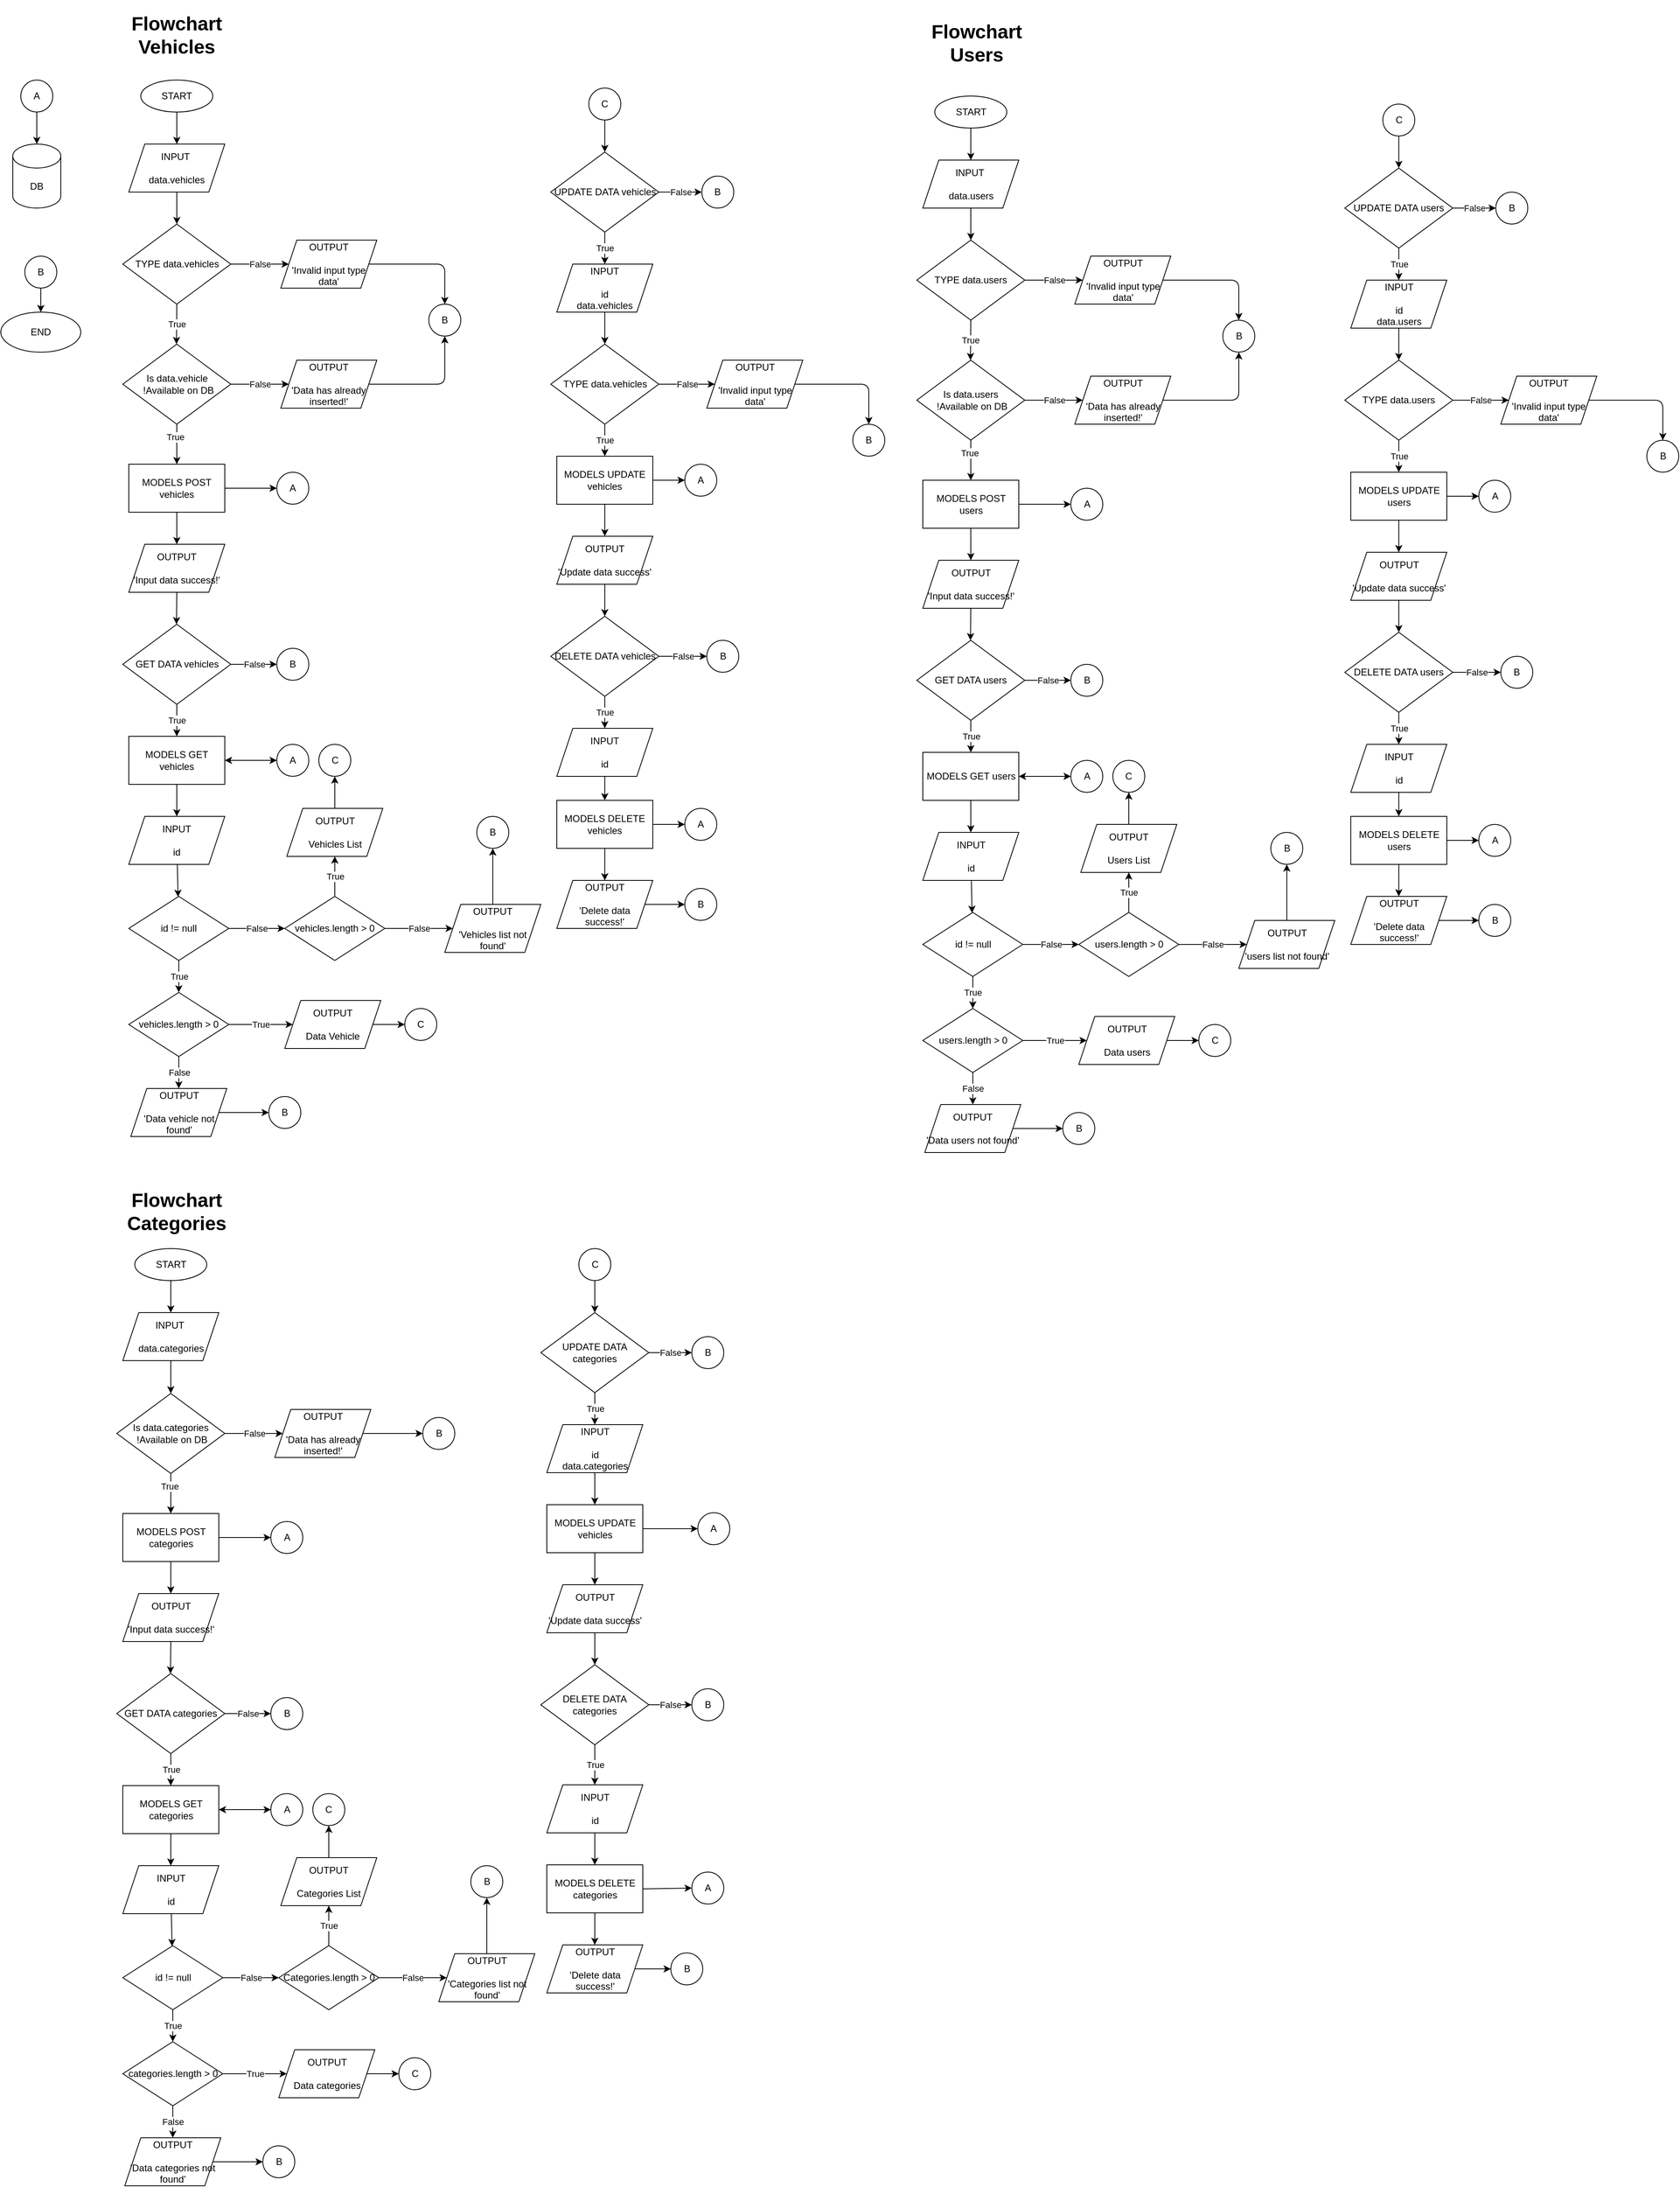 <mxfile>
    <diagram id="RpYcxEiXhlqE6-6RMeCe" name="Flowchart">
        <mxGraphModel dx="1015" dy="860" grid="1" gridSize="10" guides="1" tooltips="1" connect="1" arrows="1" fold="1" page="1" pageScale="1" pageWidth="850" pageHeight="1100" math="0" shadow="0">
            <root>
                <mxCell id="0"/>
                <mxCell id="1" parent="0"/>
                <mxCell id="3" value="False" style="edgeStyle=none;html=1;" parent="1" target="2" edge="1">
                    <mxGeometry relative="1" as="geometry">
                        <mxPoint x="510" y="275" as="sourcePoint"/>
                    </mxGeometry>
                </mxCell>
                <mxCell id="jTWBaRGK2jDJUKLFi1sU-1" value="&lt;h1&gt;Flowchart Vehicles&lt;/h1&gt;" style="text;html=1;strokeColor=none;fillColor=none;spacing=5;spacingTop=-20;whiteSpace=wrap;overflow=hidden;rounded=0;align=center;" parent="1" vertex="1">
                    <mxGeometry x="160" y="10" width="150" height="70" as="geometry"/>
                </mxCell>
                <mxCell id="66" value="" style="group" vertex="1" connectable="0" parent="1">
                    <mxGeometry x="30" y="100" width="90" height="160" as="geometry"/>
                </mxCell>
                <mxCell id="30" value="A" style="ellipse;whiteSpace=wrap;html=1;aspect=fixed;" vertex="1" parent="66">
                    <mxGeometry x="10" width="40" height="40" as="geometry"/>
                </mxCell>
                <mxCell id="31" value="DB" style="shape=cylinder3;whiteSpace=wrap;html=1;boundedLbl=1;backgroundOutline=1;size=15;" vertex="1" parent="66">
                    <mxGeometry y="80" width="60" height="80" as="geometry"/>
                </mxCell>
                <mxCell id="65" style="edgeStyle=none;html=1;exitX=0.5;exitY=1;exitDx=0;exitDy=0;" edge="1" parent="66" source="30" target="31">
                    <mxGeometry relative="1" as="geometry"/>
                </mxCell>
                <mxCell id="74" style="edgeStyle=none;html=1;exitX=0.5;exitY=1;exitDx=0;exitDy=0;entryX=0.5;entryY=0;entryDx=0;entryDy=0;" edge="1" parent="1" source="71" target="73">
                    <mxGeometry relative="1" as="geometry"/>
                </mxCell>
                <mxCell id="71" value="B" style="ellipse;whiteSpace=wrap;html=1;aspect=fixed;" vertex="1" parent="1">
                    <mxGeometry x="45" y="320" width="40" height="40" as="geometry"/>
                </mxCell>
                <mxCell id="73" value="END" style="ellipse;whiteSpace=wrap;html=1;" vertex="1" parent="1">
                    <mxGeometry x="15" y="390" width="100" height="50" as="geometry"/>
                </mxCell>
                <mxCell id="282" value="" style="group" vertex="1" connectable="0" parent="1">
                    <mxGeometry x="1160" y="120" width="952.5" height="1320" as="geometry"/>
                </mxCell>
                <mxCell id="283" value="START" style="ellipse;whiteSpace=wrap;html=1;" vertex="1" parent="282">
                    <mxGeometry x="22.5" width="90" height="40" as="geometry"/>
                </mxCell>
                <mxCell id="284" value="INPUT&amp;nbsp;&lt;br&gt;&lt;br&gt;data.users" style="shape=parallelogram;perimeter=parallelogramPerimeter;whiteSpace=wrap;html=1;fixedSize=1;" vertex="1" parent="282">
                    <mxGeometry x="7.5" y="80" width="120" height="60" as="geometry"/>
                </mxCell>
                <mxCell id="285" value="" style="edgeStyle=none;html=1;" edge="1" parent="282" source="283" target="284">
                    <mxGeometry relative="1" as="geometry"/>
                </mxCell>
                <mxCell id="286" value="True" style="edgeStyle=none;html=1;exitX=0.5;exitY=1;exitDx=0;exitDy=0;" edge="1" parent="282" source="287">
                    <mxGeometry relative="1" as="geometry">
                        <mxPoint x="67.088" y="330" as="targetPoint"/>
                    </mxGeometry>
                </mxCell>
                <mxCell id="287" value="TYPE data.users" style="rhombus;whiteSpace=wrap;html=1;" vertex="1" parent="282">
                    <mxGeometry y="180" width="135" height="100" as="geometry"/>
                </mxCell>
                <mxCell id="288" value="" style="edgeStyle=none;html=1;" edge="1" parent="282" source="284" target="287">
                    <mxGeometry relative="1" as="geometry"/>
                </mxCell>
                <mxCell id="289" value="OUTPUT&lt;br&gt;&lt;br&gt;'Invalid input type data'" style="shape=parallelogram;perimeter=parallelogramPerimeter;whiteSpace=wrap;html=1;fixedSize=1;" vertex="1" parent="282">
                    <mxGeometry x="197.5" y="200" width="120" height="60" as="geometry"/>
                </mxCell>
                <mxCell id="290" value="False" style="edgeStyle=none;html=1;exitX=1;exitY=0.5;exitDx=0;exitDy=0;entryX=0;entryY=0.5;entryDx=0;entryDy=0;" edge="1" parent="282" source="287" target="289">
                    <mxGeometry relative="1" as="geometry"/>
                </mxCell>
                <mxCell id="291" value="Is data.users&lt;br&gt;&amp;nbsp;!Available on DB" style="rhombus;whiteSpace=wrap;html=1;" vertex="1" parent="282">
                    <mxGeometry y="330" width="135" height="100" as="geometry"/>
                </mxCell>
                <mxCell id="292" value="OUTPUT&lt;br&gt;&lt;br&gt;'Data has already inserted!'" style="shape=parallelogram;perimeter=parallelogramPerimeter;whiteSpace=wrap;html=1;fixedSize=1;" vertex="1" parent="282">
                    <mxGeometry x="197.5" y="350" width="120" height="60" as="geometry"/>
                </mxCell>
                <mxCell id="293" value="False" style="edgeStyle=none;html=1;exitX=1;exitY=0.5;exitDx=0;exitDy=0;entryX=0;entryY=0.5;entryDx=0;entryDy=0;" edge="1" parent="282" source="291" target="292">
                    <mxGeometry relative="1" as="geometry"/>
                </mxCell>
                <mxCell id="294" value="B" style="ellipse;whiteSpace=wrap;html=1;aspect=fixed;" vertex="1" parent="282">
                    <mxGeometry x="382.5" y="280" width="40" height="40" as="geometry"/>
                </mxCell>
                <mxCell id="295" style="edgeStyle=none;html=1;exitX=1;exitY=0.5;exitDx=0;exitDy=0;entryX=0.5;entryY=0;entryDx=0;entryDy=0;" edge="1" parent="282" source="289" target="294">
                    <mxGeometry relative="1" as="geometry">
                        <Array as="points">
                            <mxPoint x="402.5" y="230"/>
                        </Array>
                    </mxGeometry>
                </mxCell>
                <mxCell id="296" style="edgeStyle=none;html=1;exitX=1;exitY=0.5;exitDx=0;exitDy=0;entryX=0.5;entryY=1;entryDx=0;entryDy=0;" edge="1" parent="282" source="292" target="294">
                    <mxGeometry relative="1" as="geometry">
                        <Array as="points">
                            <mxPoint x="402.5" y="380"/>
                        </Array>
                    </mxGeometry>
                </mxCell>
                <mxCell id="297" value="MODELS POST users" style="whiteSpace=wrap;html=1;" vertex="1" parent="282">
                    <mxGeometry x="7.5" y="480" width="120" height="60" as="geometry"/>
                </mxCell>
                <mxCell id="298" value="" style="edgeStyle=none;html=1;" edge="1" parent="282" source="291" target="297">
                    <mxGeometry relative="1" as="geometry"/>
                </mxCell>
                <mxCell id="299" value="True" style="edgeLabel;html=1;align=center;verticalAlign=middle;resizable=0;points=[];" vertex="1" connectable="0" parent="298">
                    <mxGeometry x="-0.315" y="-2" relative="1" as="geometry">
                        <mxPoint y="-1" as="offset"/>
                    </mxGeometry>
                </mxCell>
                <mxCell id="300" value="A" style="ellipse;whiteSpace=wrap;html=1;aspect=fixed;" vertex="1" parent="282">
                    <mxGeometry x="192.5" y="490" width="40" height="40" as="geometry"/>
                </mxCell>
                <mxCell id="301" style="edgeStyle=none;html=1;exitX=1;exitY=0.5;exitDx=0;exitDy=0;entryX=0;entryY=0.5;entryDx=0;entryDy=0;" edge="1" parent="282" source="297" target="300">
                    <mxGeometry relative="1" as="geometry"/>
                </mxCell>
                <mxCell id="302" style="edgeStyle=none;html=1;exitX=0.5;exitY=1;exitDx=0;exitDy=0;" edge="1" parent="282" source="303">
                    <mxGeometry relative="1" as="geometry">
                        <mxPoint x="67.088" y="680" as="targetPoint"/>
                    </mxGeometry>
                </mxCell>
                <mxCell id="303" value="OUTPUT&lt;br&gt;&lt;br&gt;'Input data success!'" style="shape=parallelogram;perimeter=parallelogramPerimeter;whiteSpace=wrap;html=1;fixedSize=1;" vertex="1" parent="282">
                    <mxGeometry x="7.5" y="580" width="120" height="60" as="geometry"/>
                </mxCell>
                <mxCell id="304" style="edgeStyle=none;html=1;exitX=0.5;exitY=1;exitDx=0;exitDy=0;entryX=0.5;entryY=0;entryDx=0;entryDy=0;" edge="1" parent="282" source="297" target="303">
                    <mxGeometry relative="1" as="geometry"/>
                </mxCell>
                <mxCell id="305" value="C" style="ellipse;whiteSpace=wrap;html=1;aspect=fixed;" vertex="1" parent="282">
                    <mxGeometry x="582.5" y="10" width="40" height="40" as="geometry"/>
                </mxCell>
                <mxCell id="306" value="GET DATA users" style="rhombus;whiteSpace=wrap;html=1;" vertex="1" parent="282">
                    <mxGeometry y="680" width="135" height="100" as="geometry"/>
                </mxCell>
                <mxCell id="307" value="B" style="ellipse;whiteSpace=wrap;html=1;aspect=fixed;" vertex="1" parent="282">
                    <mxGeometry x="192.5" y="710" width="40" height="40" as="geometry"/>
                </mxCell>
                <mxCell id="308" value="False" style="edgeStyle=none;html=1;exitX=1;exitY=0.5;exitDx=0;exitDy=0;entryX=0;entryY=0.5;entryDx=0;entryDy=0;" edge="1" parent="282" source="306" target="307">
                    <mxGeometry relative="1" as="geometry"/>
                </mxCell>
                <mxCell id="309" value="MODELS GET users" style="whiteSpace=wrap;html=1;" vertex="1" parent="282">
                    <mxGeometry x="7.5" y="820" width="120" height="60" as="geometry"/>
                </mxCell>
                <mxCell id="310" value="True" style="edgeStyle=none;html=1;exitX=0.5;exitY=1;exitDx=0;exitDy=0;entryX=0.5;entryY=0;entryDx=0;entryDy=0;" edge="1" parent="282" source="306" target="309">
                    <mxGeometry relative="1" as="geometry"/>
                </mxCell>
                <mxCell id="311" style="edgeStyle=none;html=1;exitX=0;exitY=0.5;exitDx=0;exitDy=0;entryX=1;entryY=0.5;entryDx=0;entryDy=0;" edge="1" parent="282" source="312" target="309">
                    <mxGeometry relative="1" as="geometry"/>
                </mxCell>
                <mxCell id="312" value="A" style="ellipse;whiteSpace=wrap;html=1;aspect=fixed;" vertex="1" parent="282">
                    <mxGeometry x="192.5" y="830" width="40" height="40" as="geometry"/>
                </mxCell>
                <mxCell id="313" style="edgeStyle=none;html=1;exitX=1;exitY=0.5;exitDx=0;exitDy=0;entryX=0;entryY=0.5;entryDx=0;entryDy=0;" edge="1" parent="282" source="309" target="312">
                    <mxGeometry relative="1" as="geometry"/>
                </mxCell>
                <mxCell id="314" value="INPUT&lt;br&gt;&lt;br&gt;id" style="shape=parallelogram;perimeter=parallelogramPerimeter;whiteSpace=wrap;html=1;fixedSize=1;" vertex="1" parent="282">
                    <mxGeometry x="7.5" y="920" width="120" height="60" as="geometry"/>
                </mxCell>
                <mxCell id="315" value="" style="edgeStyle=none;html=1;" edge="1" parent="282" source="309" target="314">
                    <mxGeometry relative="1" as="geometry"/>
                </mxCell>
                <mxCell id="316" value="id != null" style="rhombus;whiteSpace=wrap;html=1;" vertex="1" parent="282">
                    <mxGeometry x="7.5" y="1020" width="125" height="80" as="geometry"/>
                </mxCell>
                <mxCell id="317" value="" style="edgeStyle=none;html=1;" edge="1" parent="282" source="314" target="316">
                    <mxGeometry relative="1" as="geometry"/>
                </mxCell>
                <mxCell id="318" value="users.length &amp;gt; 0" style="rhombus;whiteSpace=wrap;html=1;" vertex="1" parent="282">
                    <mxGeometry x="202.5" y="1020" width="125" height="80" as="geometry"/>
                </mxCell>
                <mxCell id="319" value="False" style="edgeStyle=none;html=1;exitX=1;exitY=0.5;exitDx=0;exitDy=0;entryX=0;entryY=0.5;entryDx=0;entryDy=0;" edge="1" parent="282" source="316" target="318">
                    <mxGeometry relative="1" as="geometry"/>
                </mxCell>
                <mxCell id="320" value="OUTPUT&lt;br&gt;&lt;br&gt;Users List" style="shape=parallelogram;perimeter=parallelogramPerimeter;whiteSpace=wrap;html=1;fixedSize=1;" vertex="1" parent="282">
                    <mxGeometry x="205" y="910" width="120" height="60" as="geometry"/>
                </mxCell>
                <mxCell id="321" value="True" style="edgeStyle=none;html=1;" edge="1" parent="282" source="318" target="320">
                    <mxGeometry relative="1" as="geometry"/>
                </mxCell>
                <mxCell id="322" value="OUTPUT&lt;br&gt;&lt;br&gt;'users list not found'" style="shape=parallelogram;perimeter=parallelogramPerimeter;whiteSpace=wrap;html=1;fixedSize=1;" vertex="1" parent="282">
                    <mxGeometry x="402.5" y="1030" width="120" height="60" as="geometry"/>
                </mxCell>
                <mxCell id="323" value="False" style="edgeStyle=none;html=1;" edge="1" parent="282" source="318" target="322">
                    <mxGeometry relative="1" as="geometry"/>
                </mxCell>
                <mxCell id="324" value="B" style="ellipse;whiteSpace=wrap;html=1;aspect=fixed;" vertex="1" parent="282">
                    <mxGeometry x="442.5" y="920" width="40" height="40" as="geometry"/>
                </mxCell>
                <mxCell id="325" style="edgeStyle=none;html=1;exitX=0.5;exitY=0;exitDx=0;exitDy=0;entryX=0.5;entryY=1;entryDx=0;entryDy=0;" edge="1" parent="282" source="322" target="324">
                    <mxGeometry relative="1" as="geometry"/>
                </mxCell>
                <mxCell id="326" value="users.length &amp;gt; 0" style="rhombus;whiteSpace=wrap;html=1;" vertex="1" parent="282">
                    <mxGeometry x="7.5" y="1140" width="125" height="80" as="geometry"/>
                </mxCell>
                <mxCell id="327" value="True" style="edgeStyle=none;html=1;exitX=0.5;exitY=1;exitDx=0;exitDy=0;entryX=0.5;entryY=0;entryDx=0;entryDy=0;" edge="1" parent="282" source="316" target="326">
                    <mxGeometry relative="1" as="geometry"/>
                </mxCell>
                <mxCell id="328" value="OUTPUT&lt;br&gt;&lt;br&gt;'Data users not found'" style="shape=parallelogram;perimeter=parallelogramPerimeter;whiteSpace=wrap;html=1;fixedSize=1;" vertex="1" parent="282">
                    <mxGeometry x="10" y="1260" width="120" height="60" as="geometry"/>
                </mxCell>
                <mxCell id="329" value="False" style="edgeStyle=none;html=1;entryX=0.5;entryY=0;entryDx=0;entryDy=0;" edge="1" parent="282" source="326" target="328">
                    <mxGeometry relative="1" as="geometry"/>
                </mxCell>
                <mxCell id="330" style="edgeStyle=none;html=1;exitX=1;exitY=0.5;exitDx=0;exitDy=0;" edge="1" parent="282" source="331">
                    <mxGeometry relative="1" as="geometry">
                        <mxPoint x="352.5" y="1180.059" as="targetPoint"/>
                    </mxGeometry>
                </mxCell>
                <mxCell id="331" value="OUTPUT&lt;br&gt;&lt;br&gt;Data users" style="shape=parallelogram;perimeter=parallelogramPerimeter;whiteSpace=wrap;html=1;fixedSize=1;" vertex="1" parent="282">
                    <mxGeometry x="202.5" y="1150" width="120" height="60" as="geometry"/>
                </mxCell>
                <mxCell id="332" value="True" style="edgeStyle=none;html=1;exitX=1;exitY=0.5;exitDx=0;exitDy=0;entryX=0;entryY=0.5;entryDx=0;entryDy=0;" edge="1" parent="282" source="326" target="331">
                    <mxGeometry relative="1" as="geometry"/>
                </mxCell>
                <mxCell id="333" value="C" style="ellipse;whiteSpace=wrap;html=1;aspect=fixed;" vertex="1" parent="282">
                    <mxGeometry x="352.5" y="1160" width="40" height="40" as="geometry"/>
                </mxCell>
                <mxCell id="334" value="C" style="ellipse;whiteSpace=wrap;html=1;aspect=fixed;" vertex="1" parent="282">
                    <mxGeometry x="245" y="830" width="40" height="40" as="geometry"/>
                </mxCell>
                <mxCell id="335" style="edgeStyle=none;html=1;exitX=0.5;exitY=0;exitDx=0;exitDy=0;entryX=0.5;entryY=1;entryDx=0;entryDy=0;" edge="1" parent="282" source="320" target="334">
                    <mxGeometry relative="1" as="geometry"/>
                </mxCell>
                <mxCell id="336" value="B" style="ellipse;whiteSpace=wrap;html=1;aspect=fixed;" vertex="1" parent="282">
                    <mxGeometry x="182.5" y="1270" width="40" height="40" as="geometry"/>
                </mxCell>
                <mxCell id="337" style="edgeStyle=none;html=1;exitX=1;exitY=0.5;exitDx=0;exitDy=0;entryX=0;entryY=0.5;entryDx=0;entryDy=0;" edge="1" parent="282" source="328" target="336">
                    <mxGeometry relative="1" as="geometry"/>
                </mxCell>
                <mxCell id="338" value="UPDATE DATA users" style="rhombus;whiteSpace=wrap;html=1;" vertex="1" parent="282">
                    <mxGeometry x="535" y="90" width="135" height="100" as="geometry"/>
                </mxCell>
                <mxCell id="339" style="edgeStyle=none;html=1;exitX=0.5;exitY=1;exitDx=0;exitDy=0;" edge="1" parent="282" source="305" target="338">
                    <mxGeometry relative="1" as="geometry"/>
                </mxCell>
                <mxCell id="340" value="B" style="ellipse;whiteSpace=wrap;html=1;aspect=fixed;" vertex="1" parent="282">
                    <mxGeometry x="723.75" y="120" width="40" height="40" as="geometry"/>
                </mxCell>
                <mxCell id="341" value="False" style="edgeStyle=none;html=1;exitX=1;exitY=0.5;exitDx=0;exitDy=0;entryX=0;entryY=0.5;entryDx=0;entryDy=0;" edge="1" parent="282" source="338" target="340">
                    <mxGeometry relative="1" as="geometry"/>
                </mxCell>
                <mxCell id="342" value="INPUT&lt;br&gt;&lt;br&gt;id&lt;br&gt;data.users" style="shape=parallelogram;perimeter=parallelogramPerimeter;whiteSpace=wrap;html=1;fixedSize=1;" vertex="1" parent="282">
                    <mxGeometry x="542.5" y="230" width="120" height="60" as="geometry"/>
                </mxCell>
                <mxCell id="343" value="True" style="edgeStyle=none;html=1;exitX=0.5;exitY=1;exitDx=0;exitDy=0;entryX=0.5;entryY=0;entryDx=0;entryDy=0;" edge="1" parent="282" source="338" target="342">
                    <mxGeometry relative="1" as="geometry"/>
                </mxCell>
                <mxCell id="344" value="TYPE data.users" style="rhombus;whiteSpace=wrap;html=1;" vertex="1" parent="282">
                    <mxGeometry x="535" y="330" width="135" height="100" as="geometry"/>
                </mxCell>
                <mxCell id="345" style="edgeStyle=none;html=1;exitX=0.5;exitY=1;exitDx=0;exitDy=0;entryX=0.5;entryY=0;entryDx=0;entryDy=0;" edge="1" parent="282" source="342" target="344">
                    <mxGeometry relative="1" as="geometry"/>
                </mxCell>
                <mxCell id="346" value="OUTPUT&lt;br&gt;&lt;br&gt;'Invalid input type data'" style="shape=parallelogram;perimeter=parallelogramPerimeter;whiteSpace=wrap;html=1;fixedSize=1;" vertex="1" parent="282">
                    <mxGeometry x="730" y="350" width="120" height="60" as="geometry"/>
                </mxCell>
                <mxCell id="347" value="False" style="edgeStyle=none;html=1;exitX=1;exitY=0.5;exitDx=0;exitDy=0;entryX=0;entryY=0.5;entryDx=0;entryDy=0;" edge="1" parent="282" source="344" target="346">
                    <mxGeometry relative="1" as="geometry"/>
                </mxCell>
                <mxCell id="348" value="B" style="ellipse;whiteSpace=wrap;html=1;aspect=fixed;" vertex="1" parent="282">
                    <mxGeometry x="912.5" y="430" width="40" height="40" as="geometry"/>
                </mxCell>
                <mxCell id="349" style="edgeStyle=none;html=1;exitX=1;exitY=0.5;exitDx=0;exitDy=0;entryX=0.5;entryY=0;entryDx=0;entryDy=0;" edge="1" parent="282" source="346" target="348">
                    <mxGeometry relative="1" as="geometry">
                        <Array as="points">
                            <mxPoint x="932.5" y="380"/>
                        </Array>
                    </mxGeometry>
                </mxCell>
                <mxCell id="350" value="MODELS UPDATE users" style="whiteSpace=wrap;html=1;" vertex="1" parent="282">
                    <mxGeometry x="542.5" y="470" width="120" height="60" as="geometry"/>
                </mxCell>
                <mxCell id="351" value="True" style="edgeStyle=none;html=1;exitX=0.5;exitY=1;exitDx=0;exitDy=0;entryX=0.5;entryY=0;entryDx=0;entryDy=0;" edge="1" parent="282" source="344" target="350">
                    <mxGeometry relative="1" as="geometry"/>
                </mxCell>
                <mxCell id="352" value="A" style="ellipse;whiteSpace=wrap;html=1;aspect=fixed;" vertex="1" parent="282">
                    <mxGeometry x="702.5" y="480" width="40" height="40" as="geometry"/>
                </mxCell>
                <mxCell id="353" style="edgeStyle=none;html=1;exitX=1;exitY=0.5;exitDx=0;exitDy=0;entryX=0;entryY=0.5;entryDx=0;entryDy=0;" edge="1" parent="282" source="350" target="352">
                    <mxGeometry relative="1" as="geometry"/>
                </mxCell>
                <mxCell id="354" value="OUTPUT&lt;br&gt;&lt;br&gt;'Update data success'" style="shape=parallelogram;perimeter=parallelogramPerimeter;whiteSpace=wrap;html=1;fixedSize=1;" vertex="1" parent="282">
                    <mxGeometry x="542.5" y="570" width="120" height="60" as="geometry"/>
                </mxCell>
                <mxCell id="355" style="edgeStyle=none;html=1;exitX=0.5;exitY=1;exitDx=0;exitDy=0;entryX=0.5;entryY=0;entryDx=0;entryDy=0;" edge="1" parent="282" source="350" target="354">
                    <mxGeometry relative="1" as="geometry"/>
                </mxCell>
                <mxCell id="356" value="DELETE DATA users" style="rhombus;whiteSpace=wrap;html=1;" vertex="1" parent="282">
                    <mxGeometry x="535" y="670" width="135" height="100" as="geometry"/>
                </mxCell>
                <mxCell id="357" style="edgeStyle=none;html=1;exitX=0.5;exitY=1;exitDx=0;exitDy=0;entryX=0.5;entryY=0;entryDx=0;entryDy=0;" edge="1" parent="282" source="354" target="356">
                    <mxGeometry relative="1" as="geometry"/>
                </mxCell>
                <mxCell id="358" value="B" style="ellipse;whiteSpace=wrap;html=1;aspect=fixed;" vertex="1" parent="282">
                    <mxGeometry x="730" y="700" width="40" height="40" as="geometry"/>
                </mxCell>
                <mxCell id="359" value="False" style="edgeStyle=none;html=1;exitX=1;exitY=0.5;exitDx=0;exitDy=0;entryX=0;entryY=0.5;entryDx=0;entryDy=0;" edge="1" parent="282" source="356" target="358">
                    <mxGeometry relative="1" as="geometry"/>
                </mxCell>
                <mxCell id="360" value="INPUT&lt;br&gt;&lt;br&gt;id" style="shape=parallelogram;perimeter=parallelogramPerimeter;whiteSpace=wrap;html=1;fixedSize=1;" vertex="1" parent="282">
                    <mxGeometry x="542.5" y="810" width="120" height="60" as="geometry"/>
                </mxCell>
                <mxCell id="361" value="True" style="edgeStyle=none;html=1;exitX=0.5;exitY=1;exitDx=0;exitDy=0;" edge="1" parent="282" source="356" target="360">
                    <mxGeometry relative="1" as="geometry"/>
                </mxCell>
                <mxCell id="362" value="MODELS DELETE users" style="whiteSpace=wrap;html=1;" vertex="1" parent="282">
                    <mxGeometry x="542.5" y="900" width="120" height="60" as="geometry"/>
                </mxCell>
                <mxCell id="363" style="edgeStyle=none;html=1;exitX=0.5;exitY=1;exitDx=0;exitDy=0;entryX=0.5;entryY=0;entryDx=0;entryDy=0;" edge="1" parent="282" source="360" target="362">
                    <mxGeometry relative="1" as="geometry"/>
                </mxCell>
                <mxCell id="364" value="A" style="ellipse;whiteSpace=wrap;html=1;aspect=fixed;" vertex="1" parent="282">
                    <mxGeometry x="702.5" y="910" width="40" height="40" as="geometry"/>
                </mxCell>
                <mxCell id="365" style="edgeStyle=none;html=1;exitX=1;exitY=0.5;exitDx=0;exitDy=0;entryX=0;entryY=0.5;entryDx=0;entryDy=0;" edge="1" parent="282" source="362" target="364">
                    <mxGeometry relative="1" as="geometry"/>
                </mxCell>
                <mxCell id="366" value="OUTPUT&lt;br&gt;&lt;br&gt;'Delete data &lt;br&gt;success!'" style="shape=parallelogram;perimeter=parallelogramPerimeter;whiteSpace=wrap;html=1;fixedSize=1;" vertex="1" parent="282">
                    <mxGeometry x="542.5" y="1000" width="120" height="60" as="geometry"/>
                </mxCell>
                <mxCell id="367" style="edgeStyle=none;html=1;exitX=0.5;exitY=1;exitDx=0;exitDy=0;entryX=0.5;entryY=0;entryDx=0;entryDy=0;" edge="1" parent="282" source="362" target="366">
                    <mxGeometry relative="1" as="geometry"/>
                </mxCell>
                <mxCell id="368" value="B" style="ellipse;whiteSpace=wrap;html=1;aspect=fixed;" vertex="1" parent="282">
                    <mxGeometry x="702.5" y="1010" width="40" height="40" as="geometry"/>
                </mxCell>
                <mxCell id="369" style="edgeStyle=none;html=1;exitX=1;exitY=0.5;exitDx=0;exitDy=0;entryX=0;entryY=0.5;entryDx=0;entryDy=0;" edge="1" parent="282" source="366" target="368">
                    <mxGeometry relative="1" as="geometry"/>
                </mxCell>
                <mxCell id="370" value="&lt;h1&gt;Flowchart Users&lt;/h1&gt;" style="text;html=1;strokeColor=none;fillColor=none;spacing=5;spacingTop=-20;whiteSpace=wrap;overflow=hidden;rounded=0;align=center;" vertex="1" parent="1">
                    <mxGeometry x="1160" y="20" width="150" height="70" as="geometry"/>
                </mxCell>
                <mxCell id="371" value="&lt;h1&gt;Flowchart Categories&lt;/h1&gt;" style="text;html=1;strokeColor=none;fillColor=none;spacing=5;spacingTop=-20;whiteSpace=wrap;overflow=hidden;rounded=0;align=center;" vertex="1" parent="1">
                    <mxGeometry x="160" y="1480" width="150" height="70" as="geometry"/>
                </mxCell>
                <mxCell id="136" value="START" style="ellipse;whiteSpace=wrap;html=1;" vertex="1" parent="1">
                    <mxGeometry x="190" y="100" width="90" height="40" as="geometry"/>
                </mxCell>
                <mxCell id="139" value="INPUT&amp;nbsp;&lt;br&gt;&lt;br&gt;data.vehicles" style="shape=parallelogram;perimeter=parallelogramPerimeter;whiteSpace=wrap;html=1;fixedSize=1;" vertex="1" parent="1">
                    <mxGeometry x="175" y="180" width="120" height="60" as="geometry"/>
                </mxCell>
                <mxCell id="140" value="" style="edgeStyle=none;html=1;" edge="1" parent="1" source="136" target="139">
                    <mxGeometry relative="1" as="geometry"/>
                </mxCell>
                <mxCell id="149" value="True" style="edgeStyle=none;html=1;exitX=0.5;exitY=1;exitDx=0;exitDy=0;" edge="1" parent="1" source="141">
                    <mxGeometry relative="1" as="geometry">
                        <mxPoint x="234.588" y="430" as="targetPoint"/>
                    </mxGeometry>
                </mxCell>
                <mxCell id="141" value="TYPE data.vehicles" style="rhombus;whiteSpace=wrap;html=1;" vertex="1" parent="1">
                    <mxGeometry x="167.5" y="280" width="135" height="100" as="geometry"/>
                </mxCell>
                <mxCell id="142" value="" style="edgeStyle=none;html=1;" edge="1" parent="1" source="139" target="141">
                    <mxGeometry relative="1" as="geometry"/>
                </mxCell>
                <mxCell id="144" value="OUTPUT&lt;br&gt;&lt;br&gt;'Invalid input type data'" style="shape=parallelogram;perimeter=parallelogramPerimeter;whiteSpace=wrap;html=1;fixedSize=1;" vertex="1" parent="1">
                    <mxGeometry x="365" y="300" width="120" height="60" as="geometry"/>
                </mxCell>
                <mxCell id="146" value="False" style="edgeStyle=none;html=1;exitX=1;exitY=0.5;exitDx=0;exitDy=0;entryX=0;entryY=0.5;entryDx=0;entryDy=0;" edge="1" parent="1" source="141" target="144">
                    <mxGeometry relative="1" as="geometry"/>
                </mxCell>
                <mxCell id="150" value="Is data.vehicle&lt;br&gt;&amp;nbsp;!Available on DB" style="rhombus;whiteSpace=wrap;html=1;" vertex="1" parent="1">
                    <mxGeometry x="167.5" y="430" width="135" height="100" as="geometry"/>
                </mxCell>
                <mxCell id="152" value="OUTPUT&lt;br&gt;&lt;br&gt;'Data has already inserted!'" style="shape=parallelogram;perimeter=parallelogramPerimeter;whiteSpace=wrap;html=1;fixedSize=1;" vertex="1" parent="1">
                    <mxGeometry x="365" y="450" width="120" height="60" as="geometry"/>
                </mxCell>
                <mxCell id="155" value="False" style="edgeStyle=none;html=1;exitX=1;exitY=0.5;exitDx=0;exitDy=0;entryX=0;entryY=0.5;entryDx=0;entryDy=0;" edge="1" parent="1" source="150" target="152">
                    <mxGeometry relative="1" as="geometry"/>
                </mxCell>
                <mxCell id="156" value="B" style="ellipse;whiteSpace=wrap;html=1;aspect=fixed;" vertex="1" parent="1">
                    <mxGeometry x="550" y="380" width="40" height="40" as="geometry"/>
                </mxCell>
                <mxCell id="212" style="edgeStyle=none;html=1;exitX=1;exitY=0.5;exitDx=0;exitDy=0;entryX=0.5;entryY=0;entryDx=0;entryDy=0;" edge="1" parent="1" source="144" target="156">
                    <mxGeometry relative="1" as="geometry">
                        <Array as="points">
                            <mxPoint x="570" y="330"/>
                        </Array>
                    </mxGeometry>
                </mxCell>
                <mxCell id="213" style="edgeStyle=none;html=1;exitX=1;exitY=0.5;exitDx=0;exitDy=0;entryX=0.5;entryY=1;entryDx=0;entryDy=0;" edge="1" parent="1" source="152" target="156">
                    <mxGeometry relative="1" as="geometry">
                        <Array as="points">
                            <mxPoint x="570" y="480"/>
                        </Array>
                    </mxGeometry>
                </mxCell>
                <mxCell id="159" value="MODELS POST vehicles" style="whiteSpace=wrap;html=1;" vertex="1" parent="1">
                    <mxGeometry x="175" y="580" width="120" height="60" as="geometry"/>
                </mxCell>
                <mxCell id="160" value="" style="edgeStyle=none;html=1;" edge="1" parent="1" source="150" target="159">
                    <mxGeometry relative="1" as="geometry"/>
                </mxCell>
                <mxCell id="161" value="True" style="edgeLabel;html=1;align=center;verticalAlign=middle;resizable=0;points=[];" vertex="1" connectable="0" parent="160">
                    <mxGeometry x="-0.315" y="-2" relative="1" as="geometry">
                        <mxPoint y="-1" as="offset"/>
                    </mxGeometry>
                </mxCell>
                <mxCell id="166" value="A" style="ellipse;whiteSpace=wrap;html=1;aspect=fixed;" vertex="1" parent="1">
                    <mxGeometry x="360" y="590" width="40" height="40" as="geometry"/>
                </mxCell>
                <mxCell id="167" style="edgeStyle=none;html=1;exitX=1;exitY=0.5;exitDx=0;exitDy=0;entryX=0;entryY=0.5;entryDx=0;entryDy=0;" edge="1" parent="1" source="159" target="166">
                    <mxGeometry relative="1" as="geometry"/>
                </mxCell>
                <mxCell id="183" style="edgeStyle=none;html=1;exitX=0.5;exitY=1;exitDx=0;exitDy=0;" edge="1" parent="1" source="178">
                    <mxGeometry relative="1" as="geometry">
                        <mxPoint x="234.588" y="780" as="targetPoint"/>
                    </mxGeometry>
                </mxCell>
                <mxCell id="178" value="OUTPUT&lt;br&gt;&lt;br&gt;'Input data success!'" style="shape=parallelogram;perimeter=parallelogramPerimeter;whiteSpace=wrap;html=1;fixedSize=1;" vertex="1" parent="1">
                    <mxGeometry x="175" y="680" width="120" height="60" as="geometry"/>
                </mxCell>
                <mxCell id="179" style="edgeStyle=none;html=1;exitX=0.5;exitY=1;exitDx=0;exitDy=0;entryX=0.5;entryY=0;entryDx=0;entryDy=0;" edge="1" parent="1" source="159" target="178">
                    <mxGeometry relative="1" as="geometry"/>
                </mxCell>
                <mxCell id="227" value="C" style="ellipse;whiteSpace=wrap;html=1;aspect=fixed;" vertex="1" parent="1">
                    <mxGeometry x="750" y="110" width="40" height="40" as="geometry"/>
                </mxCell>
                <mxCell id="245" value="GET DATA vehicles" style="rhombus;whiteSpace=wrap;html=1;" vertex="1" parent="1">
                    <mxGeometry x="167.5" y="780" width="135" height="100" as="geometry"/>
                </mxCell>
                <mxCell id="247" value="B" style="ellipse;whiteSpace=wrap;html=1;aspect=fixed;" vertex="1" parent="1">
                    <mxGeometry x="360" y="810" width="40" height="40" as="geometry"/>
                </mxCell>
                <mxCell id="248" value="False" style="edgeStyle=none;html=1;exitX=1;exitY=0.5;exitDx=0;exitDy=0;entryX=0;entryY=0.5;entryDx=0;entryDy=0;" edge="1" parent="1" source="245" target="247">
                    <mxGeometry relative="1" as="geometry"/>
                </mxCell>
                <mxCell id="184" value="MODELS GET vehicles" style="whiteSpace=wrap;html=1;" vertex="1" parent="1">
                    <mxGeometry x="175" y="920" width="120" height="60" as="geometry"/>
                </mxCell>
                <mxCell id="249" value="True" style="edgeStyle=none;html=1;exitX=0.5;exitY=1;exitDx=0;exitDy=0;entryX=0.5;entryY=0;entryDx=0;entryDy=0;" edge="1" parent="1" source="245" target="184">
                    <mxGeometry relative="1" as="geometry"/>
                </mxCell>
                <mxCell id="188" style="edgeStyle=none;html=1;exitX=0;exitY=0.5;exitDx=0;exitDy=0;entryX=1;entryY=0.5;entryDx=0;entryDy=0;" edge="1" parent="1" source="185" target="184">
                    <mxGeometry relative="1" as="geometry"/>
                </mxCell>
                <mxCell id="185" value="A" style="ellipse;whiteSpace=wrap;html=1;aspect=fixed;" vertex="1" parent="1">
                    <mxGeometry x="360" y="930" width="40" height="40" as="geometry"/>
                </mxCell>
                <mxCell id="187" style="edgeStyle=none;html=1;exitX=1;exitY=0.5;exitDx=0;exitDy=0;entryX=0;entryY=0.5;entryDx=0;entryDy=0;" edge="1" parent="1" source="184" target="185">
                    <mxGeometry relative="1" as="geometry"/>
                </mxCell>
                <mxCell id="190" value="INPUT&lt;br&gt;&lt;br&gt;id" style="shape=parallelogram;perimeter=parallelogramPerimeter;whiteSpace=wrap;html=1;fixedSize=1;" vertex="1" parent="1">
                    <mxGeometry x="175" y="1020" width="120" height="60" as="geometry"/>
                </mxCell>
                <mxCell id="191" value="" style="edgeStyle=none;html=1;" edge="1" parent="1" source="184" target="190">
                    <mxGeometry relative="1" as="geometry"/>
                </mxCell>
                <mxCell id="193" value="id != null" style="rhombus;whiteSpace=wrap;html=1;" vertex="1" parent="1">
                    <mxGeometry x="175" y="1120" width="125" height="80" as="geometry"/>
                </mxCell>
                <mxCell id="194" value="" style="edgeStyle=none;html=1;" edge="1" parent="1" source="190" target="193">
                    <mxGeometry relative="1" as="geometry"/>
                </mxCell>
                <mxCell id="200" value="vehicles.length &amp;gt; 0" style="rhombus;whiteSpace=wrap;html=1;" vertex="1" parent="1">
                    <mxGeometry x="370" y="1120" width="125" height="80" as="geometry"/>
                </mxCell>
                <mxCell id="201" value="False" style="edgeStyle=none;html=1;exitX=1;exitY=0.5;exitDx=0;exitDy=0;entryX=0;entryY=0.5;entryDx=0;entryDy=0;" edge="1" parent="1" source="193" target="200">
                    <mxGeometry relative="1" as="geometry"/>
                </mxCell>
                <mxCell id="202" value="OUTPUT&lt;br&gt;&lt;br&gt;Vehicles List" style="shape=parallelogram;perimeter=parallelogramPerimeter;whiteSpace=wrap;html=1;fixedSize=1;" vertex="1" parent="1">
                    <mxGeometry x="372.5" y="1010" width="120" height="60" as="geometry"/>
                </mxCell>
                <mxCell id="203" value="True" style="edgeStyle=none;html=1;" edge="1" parent="1" source="200" target="202">
                    <mxGeometry relative="1" as="geometry"/>
                </mxCell>
                <mxCell id="204" value="OUTPUT&lt;br&gt;&lt;br&gt;'Vehicles list not found'" style="shape=parallelogram;perimeter=parallelogramPerimeter;whiteSpace=wrap;html=1;fixedSize=1;" vertex="1" parent="1">
                    <mxGeometry x="570" y="1130" width="120" height="60" as="geometry"/>
                </mxCell>
                <mxCell id="205" value="False" style="edgeStyle=none;html=1;" edge="1" parent="1" source="200" target="204">
                    <mxGeometry relative="1" as="geometry"/>
                </mxCell>
                <mxCell id="206" value="B" style="ellipse;whiteSpace=wrap;html=1;aspect=fixed;" vertex="1" parent="1">
                    <mxGeometry x="610" y="1020" width="40" height="40" as="geometry"/>
                </mxCell>
                <mxCell id="209" style="edgeStyle=none;html=1;exitX=0.5;exitY=0;exitDx=0;exitDy=0;entryX=0.5;entryY=1;entryDx=0;entryDy=0;" edge="1" parent="1" source="204" target="206">
                    <mxGeometry relative="1" as="geometry"/>
                </mxCell>
                <mxCell id="215" value="vehicles.length &amp;gt; 0" style="rhombus;whiteSpace=wrap;html=1;" vertex="1" parent="1">
                    <mxGeometry x="175" y="1240" width="125" height="80" as="geometry"/>
                </mxCell>
                <mxCell id="216" value="True" style="edgeStyle=none;html=1;exitX=0.5;exitY=1;exitDx=0;exitDy=0;entryX=0.5;entryY=0;entryDx=0;entryDy=0;" edge="1" parent="1" source="193" target="215">
                    <mxGeometry relative="1" as="geometry"/>
                </mxCell>
                <mxCell id="217" value="OUTPUT&lt;br&gt;&lt;br&gt;'Data vehicle not found'" style="shape=parallelogram;perimeter=parallelogramPerimeter;whiteSpace=wrap;html=1;fixedSize=1;" vertex="1" parent="1">
                    <mxGeometry x="177.5" y="1360" width="120" height="60" as="geometry"/>
                </mxCell>
                <mxCell id="218" value="False" style="edgeStyle=none;html=1;entryX=0.5;entryY=0;entryDx=0;entryDy=0;" edge="1" parent="1" source="215" target="217">
                    <mxGeometry relative="1" as="geometry"/>
                </mxCell>
                <mxCell id="221" style="edgeStyle=none;html=1;exitX=1;exitY=0.5;exitDx=0;exitDy=0;" edge="1" parent="1" source="219">
                    <mxGeometry relative="1" as="geometry">
                        <mxPoint x="520" y="1280.059" as="targetPoint"/>
                    </mxGeometry>
                </mxCell>
                <mxCell id="219" value="OUTPUT&lt;br&gt;&lt;br&gt;Data Vehicle" style="shape=parallelogram;perimeter=parallelogramPerimeter;whiteSpace=wrap;html=1;fixedSize=1;" vertex="1" parent="1">
                    <mxGeometry x="370" y="1250" width="120" height="60" as="geometry"/>
                </mxCell>
                <mxCell id="220" value="True" style="edgeStyle=none;html=1;exitX=1;exitY=0.5;exitDx=0;exitDy=0;entryX=0;entryY=0.5;entryDx=0;entryDy=0;" edge="1" parent="1" source="215" target="219">
                    <mxGeometry relative="1" as="geometry"/>
                </mxCell>
                <mxCell id="222" value="C" style="ellipse;whiteSpace=wrap;html=1;aspect=fixed;" vertex="1" parent="1">
                    <mxGeometry x="520" y="1260" width="40" height="40" as="geometry"/>
                </mxCell>
                <mxCell id="223" value="C" style="ellipse;whiteSpace=wrap;html=1;aspect=fixed;" vertex="1" parent="1">
                    <mxGeometry x="412.5" y="930" width="40" height="40" as="geometry"/>
                </mxCell>
                <mxCell id="224" style="edgeStyle=none;html=1;exitX=0.5;exitY=0;exitDx=0;exitDy=0;entryX=0.5;entryY=1;entryDx=0;entryDy=0;" edge="1" parent="1" source="202" target="223">
                    <mxGeometry relative="1" as="geometry"/>
                </mxCell>
                <mxCell id="225" value="B" style="ellipse;whiteSpace=wrap;html=1;aspect=fixed;" vertex="1" parent="1">
                    <mxGeometry x="350" y="1370" width="40" height="40" as="geometry"/>
                </mxCell>
                <mxCell id="226" style="edgeStyle=none;html=1;exitX=1;exitY=0.5;exitDx=0;exitDy=0;entryX=0;entryY=0.5;entryDx=0;entryDy=0;" edge="1" parent="1" source="217" target="225">
                    <mxGeometry relative="1" as="geometry"/>
                </mxCell>
                <mxCell id="252" value="UPDATE DATA vehicles" style="rhombus;whiteSpace=wrap;html=1;" vertex="1" parent="1">
                    <mxGeometry x="702.5" y="190" width="135" height="100" as="geometry"/>
                </mxCell>
                <mxCell id="253" style="edgeStyle=none;html=1;exitX=0.5;exitY=1;exitDx=0;exitDy=0;" edge="1" parent="1" source="227" target="252">
                    <mxGeometry relative="1" as="geometry"/>
                </mxCell>
                <mxCell id="256" value="B" style="ellipse;whiteSpace=wrap;html=1;aspect=fixed;" vertex="1" parent="1">
                    <mxGeometry x="891.25" y="220" width="40" height="40" as="geometry"/>
                </mxCell>
                <mxCell id="257" value="False" style="edgeStyle=none;html=1;exitX=1;exitY=0.5;exitDx=0;exitDy=0;entryX=0;entryY=0.5;entryDx=0;entryDy=0;" edge="1" parent="1" source="252" target="256">
                    <mxGeometry relative="1" as="geometry"/>
                </mxCell>
                <mxCell id="228" value="INPUT&lt;br&gt;&lt;br&gt;id&lt;br&gt;data.vehicles" style="shape=parallelogram;perimeter=parallelogramPerimeter;whiteSpace=wrap;html=1;fixedSize=1;" vertex="1" parent="1">
                    <mxGeometry x="710" y="330" width="120" height="60" as="geometry"/>
                </mxCell>
                <mxCell id="254" value="True" style="edgeStyle=none;html=1;exitX=0.5;exitY=1;exitDx=0;exitDy=0;entryX=0.5;entryY=0;entryDx=0;entryDy=0;" edge="1" parent="1" source="252" target="228">
                    <mxGeometry relative="1" as="geometry"/>
                </mxCell>
                <mxCell id="232" value="TYPE data.vehicles" style="rhombus;whiteSpace=wrap;html=1;" vertex="1" parent="1">
                    <mxGeometry x="702.5" y="430" width="135" height="100" as="geometry"/>
                </mxCell>
                <mxCell id="235" style="edgeStyle=none;html=1;exitX=0.5;exitY=1;exitDx=0;exitDy=0;entryX=0.5;entryY=0;entryDx=0;entryDy=0;" edge="1" parent="1" source="228" target="232">
                    <mxGeometry relative="1" as="geometry"/>
                </mxCell>
                <mxCell id="234" value="OUTPUT&lt;br&gt;&lt;br&gt;'Invalid input type data'" style="shape=parallelogram;perimeter=parallelogramPerimeter;whiteSpace=wrap;html=1;fixedSize=1;" vertex="1" parent="1">
                    <mxGeometry x="897.5" y="450" width="120" height="60" as="geometry"/>
                </mxCell>
                <mxCell id="230" value="False" style="edgeStyle=none;html=1;exitX=1;exitY=0.5;exitDx=0;exitDy=0;entryX=0;entryY=0.5;entryDx=0;entryDy=0;" edge="1" parent="1" source="232" target="234">
                    <mxGeometry relative="1" as="geometry"/>
                </mxCell>
                <mxCell id="236" value="B" style="ellipse;whiteSpace=wrap;html=1;aspect=fixed;" vertex="1" parent="1">
                    <mxGeometry x="1080" y="530" width="40" height="40" as="geometry"/>
                </mxCell>
                <mxCell id="237" style="edgeStyle=none;html=1;exitX=1;exitY=0.5;exitDx=0;exitDy=0;entryX=0.5;entryY=0;entryDx=0;entryDy=0;" edge="1" parent="1" source="234" target="236">
                    <mxGeometry relative="1" as="geometry">
                        <Array as="points">
                            <mxPoint x="1100" y="480"/>
                        </Array>
                    </mxGeometry>
                </mxCell>
                <mxCell id="238" value="MODELS UPDATE vehicles" style="whiteSpace=wrap;html=1;" vertex="1" parent="1">
                    <mxGeometry x="710" y="570" width="120" height="60" as="geometry"/>
                </mxCell>
                <mxCell id="239" value="True" style="edgeStyle=none;html=1;exitX=0.5;exitY=1;exitDx=0;exitDy=0;entryX=0.5;entryY=0;entryDx=0;entryDy=0;" edge="1" parent="1" source="232" target="238">
                    <mxGeometry relative="1" as="geometry"/>
                </mxCell>
                <mxCell id="240" value="A" style="ellipse;whiteSpace=wrap;html=1;aspect=fixed;" vertex="1" parent="1">
                    <mxGeometry x="870" y="580" width="40" height="40" as="geometry"/>
                </mxCell>
                <mxCell id="241" style="edgeStyle=none;html=1;exitX=1;exitY=0.5;exitDx=0;exitDy=0;entryX=0;entryY=0.5;entryDx=0;entryDy=0;" edge="1" parent="1" source="238" target="240">
                    <mxGeometry relative="1" as="geometry"/>
                </mxCell>
                <mxCell id="242" value="OUTPUT&lt;br&gt;&lt;br&gt;'Update data success'" style="shape=parallelogram;perimeter=parallelogramPerimeter;whiteSpace=wrap;html=1;fixedSize=1;" vertex="1" parent="1">
                    <mxGeometry x="710" y="670" width="120" height="60" as="geometry"/>
                </mxCell>
                <mxCell id="243" style="edgeStyle=none;html=1;exitX=0.5;exitY=1;exitDx=0;exitDy=0;entryX=0.5;entryY=0;entryDx=0;entryDy=0;" edge="1" parent="1" source="238" target="242">
                    <mxGeometry relative="1" as="geometry"/>
                </mxCell>
                <mxCell id="259" value="DELETE DATA vehicles" style="rhombus;whiteSpace=wrap;html=1;" vertex="1" parent="1">
                    <mxGeometry x="702.5" y="770" width="135" height="100" as="geometry"/>
                </mxCell>
                <mxCell id="260" style="edgeStyle=none;html=1;exitX=0.5;exitY=1;exitDx=0;exitDy=0;entryX=0.5;entryY=0;entryDx=0;entryDy=0;" edge="1" parent="1" source="242" target="259">
                    <mxGeometry relative="1" as="geometry"/>
                </mxCell>
                <mxCell id="262" value="B" style="ellipse;whiteSpace=wrap;html=1;aspect=fixed;" vertex="1" parent="1">
                    <mxGeometry x="897.5" y="800" width="40" height="40" as="geometry"/>
                </mxCell>
                <mxCell id="263" value="False" style="edgeStyle=none;html=1;exitX=1;exitY=0.5;exitDx=0;exitDy=0;entryX=0;entryY=0.5;entryDx=0;entryDy=0;" edge="1" parent="1" source="259" target="262">
                    <mxGeometry relative="1" as="geometry"/>
                </mxCell>
                <mxCell id="265" value="INPUT&lt;br&gt;&lt;br&gt;id" style="shape=parallelogram;perimeter=parallelogramPerimeter;whiteSpace=wrap;html=1;fixedSize=1;" vertex="1" parent="1">
                    <mxGeometry x="710" y="910" width="120" height="60" as="geometry"/>
                </mxCell>
                <mxCell id="278" value="True" style="edgeStyle=none;html=1;exitX=0.5;exitY=1;exitDx=0;exitDy=0;" edge="1" parent="1" source="259" target="265">
                    <mxGeometry relative="1" as="geometry"/>
                </mxCell>
                <mxCell id="266" value="MODELS DELETE vehicles" style="whiteSpace=wrap;html=1;" vertex="1" parent="1">
                    <mxGeometry x="710" y="1000" width="120" height="60" as="geometry"/>
                </mxCell>
                <mxCell id="267" style="edgeStyle=none;html=1;exitX=0.5;exitY=1;exitDx=0;exitDy=0;entryX=0.5;entryY=0;entryDx=0;entryDy=0;" edge="1" parent="1" source="265" target="266">
                    <mxGeometry relative="1" as="geometry"/>
                </mxCell>
                <mxCell id="269" value="A" style="ellipse;whiteSpace=wrap;html=1;aspect=fixed;" vertex="1" parent="1">
                    <mxGeometry x="870" y="1010" width="40" height="40" as="geometry"/>
                </mxCell>
                <mxCell id="270" style="edgeStyle=none;html=1;exitX=1;exitY=0.5;exitDx=0;exitDy=0;entryX=0;entryY=0.5;entryDx=0;entryDy=0;" edge="1" parent="1" source="266" target="269">
                    <mxGeometry relative="1" as="geometry"/>
                </mxCell>
                <mxCell id="271" value="OUTPUT&lt;br&gt;&lt;br&gt;'Delete data &lt;br&gt;success!'" style="shape=parallelogram;perimeter=parallelogramPerimeter;whiteSpace=wrap;html=1;fixedSize=1;" vertex="1" parent="1">
                    <mxGeometry x="710" y="1100" width="120" height="60" as="geometry"/>
                </mxCell>
                <mxCell id="272" style="edgeStyle=none;html=1;exitX=0.5;exitY=1;exitDx=0;exitDy=0;entryX=0.5;entryY=0;entryDx=0;entryDy=0;" edge="1" parent="1" source="266" target="271">
                    <mxGeometry relative="1" as="geometry"/>
                </mxCell>
                <mxCell id="274" value="B" style="ellipse;whiteSpace=wrap;html=1;aspect=fixed;" vertex="1" parent="1">
                    <mxGeometry x="870" y="1110" width="40" height="40" as="geometry"/>
                </mxCell>
                <mxCell id="275" style="edgeStyle=none;html=1;exitX=1;exitY=0.5;exitDx=0;exitDy=0;entryX=0;entryY=0.5;entryDx=0;entryDy=0;" edge="1" parent="1" source="271" target="274">
                    <mxGeometry relative="1" as="geometry"/>
                </mxCell>
                <mxCell id="470" value="" style="group" vertex="1" connectable="0" parent="1">
                    <mxGeometry x="160" y="1560" width="766.25" height="1171" as="geometry"/>
                </mxCell>
                <mxCell id="374" value="INPUT&amp;nbsp;&lt;br&gt;&lt;br&gt;data.categories" style="shape=parallelogram;perimeter=parallelogramPerimeter;whiteSpace=wrap;html=1;fixedSize=1;" vertex="1" parent="470">
                    <mxGeometry x="7.5" y="80" width="120" height="60" as="geometry"/>
                </mxCell>
                <mxCell id="375" value="" style="edgeStyle=none;html=1;" edge="1" parent="470" source="373" target="374">
                    <mxGeometry relative="1" as="geometry"/>
                </mxCell>
                <mxCell id="373" value="START" style="ellipse;whiteSpace=wrap;html=1;" vertex="1" parent="470">
                    <mxGeometry x="22.5" width="90" height="40" as="geometry"/>
                </mxCell>
                <mxCell id="381" value="Is data.categories&lt;br&gt;&amp;nbsp;!Available on DB" style="rhombus;whiteSpace=wrap;html=1;" vertex="1" parent="470">
                    <mxGeometry y="181" width="135" height="100" as="geometry"/>
                </mxCell>
                <mxCell id="464" style="edgeStyle=none;html=1;exitX=0.5;exitY=1;exitDx=0;exitDy=0;entryX=0.5;entryY=0;entryDx=0;entryDy=0;" edge="1" parent="470" source="374" target="381">
                    <mxGeometry relative="1" as="geometry"/>
                </mxCell>
                <mxCell id="382" value="OUTPUT&lt;br&gt;&lt;br&gt;'Data has already inserted!'" style="shape=parallelogram;perimeter=parallelogramPerimeter;whiteSpace=wrap;html=1;fixedSize=1;" vertex="1" parent="470">
                    <mxGeometry x="197.5" y="201" width="120" height="60" as="geometry"/>
                </mxCell>
                <mxCell id="383" value="False" style="edgeStyle=none;html=1;exitX=1;exitY=0.5;exitDx=0;exitDy=0;entryX=0;entryY=0.5;entryDx=0;entryDy=0;" edge="1" parent="470" source="381" target="382">
                    <mxGeometry relative="1" as="geometry"/>
                </mxCell>
                <mxCell id="384" value="B" style="ellipse;whiteSpace=wrap;html=1;aspect=fixed;" vertex="1" parent="470">
                    <mxGeometry x="382.5" y="211" width="40" height="40" as="geometry"/>
                </mxCell>
                <mxCell id="462" style="edgeStyle=none;html=1;exitX=1;exitY=0.5;exitDx=0;exitDy=0;entryX=0;entryY=0.5;entryDx=0;entryDy=0;" edge="1" parent="470" source="382" target="384">
                    <mxGeometry relative="1" as="geometry"/>
                </mxCell>
                <mxCell id="387" value="MODELS POST categories" style="whiteSpace=wrap;html=1;" vertex="1" parent="470">
                    <mxGeometry x="7.5" y="331" width="120" height="60" as="geometry"/>
                </mxCell>
                <mxCell id="388" value="" style="edgeStyle=none;html=1;" edge="1" parent="470" source="381" target="387">
                    <mxGeometry relative="1" as="geometry"/>
                </mxCell>
                <mxCell id="389" value="True" style="edgeLabel;html=1;align=center;verticalAlign=middle;resizable=0;points=[];" vertex="1" connectable="0" parent="388">
                    <mxGeometry x="-0.315" y="-2" relative="1" as="geometry">
                        <mxPoint y="-1" as="offset"/>
                    </mxGeometry>
                </mxCell>
                <mxCell id="390" value="A" style="ellipse;whiteSpace=wrap;html=1;aspect=fixed;" vertex="1" parent="470">
                    <mxGeometry x="192.5" y="341" width="40" height="40" as="geometry"/>
                </mxCell>
                <mxCell id="391" style="edgeStyle=none;html=1;exitX=1;exitY=0.5;exitDx=0;exitDy=0;entryX=0;entryY=0.5;entryDx=0;entryDy=0;" edge="1" parent="470" source="387" target="390">
                    <mxGeometry relative="1" as="geometry"/>
                </mxCell>
                <mxCell id="392" style="edgeStyle=none;html=1;exitX=0.5;exitY=1;exitDx=0;exitDy=0;" edge="1" parent="470" source="393">
                    <mxGeometry relative="1" as="geometry">
                        <mxPoint x="67.088" y="531" as="targetPoint"/>
                    </mxGeometry>
                </mxCell>
                <mxCell id="393" value="OUTPUT&lt;br&gt;&lt;br&gt;'Input data success!'" style="shape=parallelogram;perimeter=parallelogramPerimeter;whiteSpace=wrap;html=1;fixedSize=1;" vertex="1" parent="470">
                    <mxGeometry x="7.5" y="431" width="120" height="60" as="geometry"/>
                </mxCell>
                <mxCell id="394" style="edgeStyle=none;html=1;exitX=0.5;exitY=1;exitDx=0;exitDy=0;entryX=0.5;entryY=0;entryDx=0;entryDy=0;" edge="1" parent="470" source="387" target="393">
                    <mxGeometry relative="1" as="geometry"/>
                </mxCell>
                <mxCell id="396" value="GET DATA categories" style="rhombus;whiteSpace=wrap;html=1;" vertex="1" parent="470">
                    <mxGeometry y="531" width="135" height="100" as="geometry"/>
                </mxCell>
                <mxCell id="397" value="B" style="ellipse;whiteSpace=wrap;html=1;aspect=fixed;" vertex="1" parent="470">
                    <mxGeometry x="192.5" y="561" width="40" height="40" as="geometry"/>
                </mxCell>
                <mxCell id="398" value="False" style="edgeStyle=none;html=1;exitX=1;exitY=0.5;exitDx=0;exitDy=0;entryX=0;entryY=0.5;entryDx=0;entryDy=0;" edge="1" parent="470" source="396" target="397">
                    <mxGeometry relative="1" as="geometry"/>
                </mxCell>
                <mxCell id="399" value="MODELS GET categories" style="whiteSpace=wrap;html=1;" vertex="1" parent="470">
                    <mxGeometry x="7.5" y="671" width="120" height="60" as="geometry"/>
                </mxCell>
                <mxCell id="400" value="True" style="edgeStyle=none;html=1;exitX=0.5;exitY=1;exitDx=0;exitDy=0;entryX=0.5;entryY=0;entryDx=0;entryDy=0;" edge="1" parent="470" source="396" target="399">
                    <mxGeometry relative="1" as="geometry"/>
                </mxCell>
                <mxCell id="401" style="edgeStyle=none;html=1;exitX=0;exitY=0.5;exitDx=0;exitDy=0;entryX=1;entryY=0.5;entryDx=0;entryDy=0;" edge="1" parent="470" source="402" target="399">
                    <mxGeometry relative="1" as="geometry"/>
                </mxCell>
                <mxCell id="402" value="A" style="ellipse;whiteSpace=wrap;html=1;aspect=fixed;" vertex="1" parent="470">
                    <mxGeometry x="192.5" y="681" width="40" height="40" as="geometry"/>
                </mxCell>
                <mxCell id="403" style="edgeStyle=none;html=1;exitX=1;exitY=0.5;exitDx=0;exitDy=0;entryX=0;entryY=0.5;entryDx=0;entryDy=0;" edge="1" parent="470" source="399" target="402">
                    <mxGeometry relative="1" as="geometry"/>
                </mxCell>
                <mxCell id="404" value="INPUT&lt;br&gt;&lt;br&gt;id" style="shape=parallelogram;perimeter=parallelogramPerimeter;whiteSpace=wrap;html=1;fixedSize=1;" vertex="1" parent="470">
                    <mxGeometry x="7.5" y="771" width="120" height="60" as="geometry"/>
                </mxCell>
                <mxCell id="405" value="" style="edgeStyle=none;html=1;" edge="1" parent="470" source="399" target="404">
                    <mxGeometry relative="1" as="geometry"/>
                </mxCell>
                <mxCell id="406" value="id != null" style="rhombus;whiteSpace=wrap;html=1;" vertex="1" parent="470">
                    <mxGeometry x="7.5" y="871" width="125" height="80" as="geometry"/>
                </mxCell>
                <mxCell id="407" value="" style="edgeStyle=none;html=1;" edge="1" parent="470" source="404" target="406">
                    <mxGeometry relative="1" as="geometry"/>
                </mxCell>
                <mxCell id="408" value="Categories.length &amp;gt; 0" style="rhombus;whiteSpace=wrap;html=1;" vertex="1" parent="470">
                    <mxGeometry x="202.5" y="871" width="125" height="80" as="geometry"/>
                </mxCell>
                <mxCell id="409" value="False" style="edgeStyle=none;html=1;exitX=1;exitY=0.5;exitDx=0;exitDy=0;entryX=0;entryY=0.5;entryDx=0;entryDy=0;" edge="1" parent="470" source="406" target="408">
                    <mxGeometry relative="1" as="geometry"/>
                </mxCell>
                <mxCell id="410" value="OUTPUT&lt;br&gt;&lt;br&gt;Categories List" style="shape=parallelogram;perimeter=parallelogramPerimeter;whiteSpace=wrap;html=1;fixedSize=1;" vertex="1" parent="470">
                    <mxGeometry x="205" y="761" width="120" height="60" as="geometry"/>
                </mxCell>
                <mxCell id="411" value="True" style="edgeStyle=none;html=1;" edge="1" parent="470" source="408" target="410">
                    <mxGeometry relative="1" as="geometry"/>
                </mxCell>
                <mxCell id="412" value="OUTPUT&lt;br&gt;&lt;br&gt;'Categories list not found'" style="shape=parallelogram;perimeter=parallelogramPerimeter;whiteSpace=wrap;html=1;fixedSize=1;" vertex="1" parent="470">
                    <mxGeometry x="402.5" y="881" width="120" height="60" as="geometry"/>
                </mxCell>
                <mxCell id="413" value="False" style="edgeStyle=none;html=1;" edge="1" parent="470" source="408" target="412">
                    <mxGeometry relative="1" as="geometry"/>
                </mxCell>
                <mxCell id="414" value="B" style="ellipse;whiteSpace=wrap;html=1;aspect=fixed;" vertex="1" parent="470">
                    <mxGeometry x="442.5" y="771" width="40" height="40" as="geometry"/>
                </mxCell>
                <mxCell id="415" style="edgeStyle=none;html=1;exitX=0.5;exitY=0;exitDx=0;exitDy=0;entryX=0.5;entryY=1;entryDx=0;entryDy=0;" edge="1" parent="470" source="412" target="414">
                    <mxGeometry relative="1" as="geometry"/>
                </mxCell>
                <mxCell id="416" value="categories.length &amp;gt; 0" style="rhombus;whiteSpace=wrap;html=1;" vertex="1" parent="470">
                    <mxGeometry x="7.5" y="991" width="125" height="80" as="geometry"/>
                </mxCell>
                <mxCell id="417" value="True" style="edgeStyle=none;html=1;exitX=0.5;exitY=1;exitDx=0;exitDy=0;entryX=0.5;entryY=0;entryDx=0;entryDy=0;" edge="1" parent="470" source="406" target="416">
                    <mxGeometry relative="1" as="geometry"/>
                </mxCell>
                <mxCell id="418" value="OUTPUT&lt;br&gt;&lt;br&gt;'Data categories not found'" style="shape=parallelogram;perimeter=parallelogramPerimeter;whiteSpace=wrap;html=1;fixedSize=1;" vertex="1" parent="470">
                    <mxGeometry x="10" y="1111" width="120" height="60" as="geometry"/>
                </mxCell>
                <mxCell id="419" value="False" style="edgeStyle=none;html=1;entryX=0.5;entryY=0;entryDx=0;entryDy=0;" edge="1" parent="470" source="416" target="418">
                    <mxGeometry relative="1" as="geometry"/>
                </mxCell>
                <mxCell id="420" style="edgeStyle=none;html=1;exitX=1;exitY=0.5;exitDx=0;exitDy=0;" edge="1" parent="470" source="421">
                    <mxGeometry relative="1" as="geometry">
                        <mxPoint x="352.5" y="1031.059" as="targetPoint"/>
                    </mxGeometry>
                </mxCell>
                <mxCell id="421" value="OUTPUT&lt;br&gt;&lt;br&gt;Data categories" style="shape=parallelogram;perimeter=parallelogramPerimeter;whiteSpace=wrap;html=1;fixedSize=1;" vertex="1" parent="470">
                    <mxGeometry x="202.5" y="1001" width="120" height="60" as="geometry"/>
                </mxCell>
                <mxCell id="422" value="True" style="edgeStyle=none;html=1;exitX=1;exitY=0.5;exitDx=0;exitDy=0;entryX=0;entryY=0.5;entryDx=0;entryDy=0;" edge="1" parent="470" source="416" target="421">
                    <mxGeometry relative="1" as="geometry"/>
                </mxCell>
                <mxCell id="423" value="C" style="ellipse;whiteSpace=wrap;html=1;aspect=fixed;" vertex="1" parent="470">
                    <mxGeometry x="352.5" y="1011" width="40" height="40" as="geometry"/>
                </mxCell>
                <mxCell id="424" value="C" style="ellipse;whiteSpace=wrap;html=1;aspect=fixed;" vertex="1" parent="470">
                    <mxGeometry x="245" y="681" width="40" height="40" as="geometry"/>
                </mxCell>
                <mxCell id="425" style="edgeStyle=none;html=1;exitX=0.5;exitY=0;exitDx=0;exitDy=0;entryX=0.5;entryY=1;entryDx=0;entryDy=0;" edge="1" parent="470" source="410" target="424">
                    <mxGeometry relative="1" as="geometry"/>
                </mxCell>
                <mxCell id="426" value="B" style="ellipse;whiteSpace=wrap;html=1;aspect=fixed;" vertex="1" parent="470">
                    <mxGeometry x="182.5" y="1121" width="40" height="40" as="geometry"/>
                </mxCell>
                <mxCell id="427" style="edgeStyle=none;html=1;exitX=1;exitY=0.5;exitDx=0;exitDy=0;entryX=0;entryY=0.5;entryDx=0;entryDy=0;" edge="1" parent="470" source="418" target="426">
                    <mxGeometry relative="1" as="geometry"/>
                </mxCell>
                <mxCell id="395" value="C" style="ellipse;whiteSpace=wrap;html=1;aspect=fixed;" vertex="1" parent="470">
                    <mxGeometry x="577.5" width="40" height="40" as="geometry"/>
                </mxCell>
                <mxCell id="428" value="UPDATE DATA categories" style="rhombus;whiteSpace=wrap;html=1;" vertex="1" parent="470">
                    <mxGeometry x="530" y="80" width="135" height="100" as="geometry"/>
                </mxCell>
                <mxCell id="429" style="edgeStyle=none;html=1;exitX=0.5;exitY=1;exitDx=0;exitDy=0;" edge="1" parent="470" source="395" target="428">
                    <mxGeometry relative="1" as="geometry"/>
                </mxCell>
                <mxCell id="430" value="B" style="ellipse;whiteSpace=wrap;html=1;aspect=fixed;" vertex="1" parent="470">
                    <mxGeometry x="718.75" y="110" width="40" height="40" as="geometry"/>
                </mxCell>
                <mxCell id="431" value="False" style="edgeStyle=none;html=1;exitX=1;exitY=0.5;exitDx=0;exitDy=0;entryX=0;entryY=0.5;entryDx=0;entryDy=0;" edge="1" parent="470" source="428" target="430">
                    <mxGeometry relative="1" as="geometry"/>
                </mxCell>
                <mxCell id="432" value="INPUT&lt;br&gt;&lt;br&gt;id&lt;br&gt;data.categories" style="shape=parallelogram;perimeter=parallelogramPerimeter;whiteSpace=wrap;html=1;fixedSize=1;" vertex="1" parent="470">
                    <mxGeometry x="537.5" y="220" width="120" height="60" as="geometry"/>
                </mxCell>
                <mxCell id="433" value="True" style="edgeStyle=none;html=1;exitX=0.5;exitY=1;exitDx=0;exitDy=0;entryX=0.5;entryY=0;entryDx=0;entryDy=0;" edge="1" parent="470" source="428" target="432">
                    <mxGeometry relative="1" as="geometry"/>
                </mxCell>
                <mxCell id="435" style="edgeStyle=none;html=1;exitX=0.5;exitY=1;exitDx=0;exitDy=0;entryX=0.5;entryY=0;entryDx=0;entryDy=0;" edge="1" parent="470" source="432">
                    <mxGeometry relative="1" as="geometry">
                        <mxPoint x="597.5" y="320" as="targetPoint"/>
                    </mxGeometry>
                </mxCell>
                <mxCell id="440" value="MODELS UPDATE vehicles" style="whiteSpace=wrap;html=1;" vertex="1" parent="470">
                    <mxGeometry x="537.5" y="320" width="120" height="60" as="geometry"/>
                </mxCell>
                <mxCell id="442" value="A" style="ellipse;whiteSpace=wrap;html=1;aspect=fixed;" vertex="1" parent="470">
                    <mxGeometry x="726.25" y="330" width="40" height="40" as="geometry"/>
                </mxCell>
                <mxCell id="443" style="edgeStyle=none;html=1;exitX=1;exitY=0.5;exitDx=0;exitDy=0;entryX=0;entryY=0.5;entryDx=0;entryDy=0;" edge="1" parent="470" source="440" target="442">
                    <mxGeometry relative="1" as="geometry"/>
                </mxCell>
                <mxCell id="444" value="OUTPUT&lt;br&gt;&lt;br&gt;'Update data success'" style="shape=parallelogram;perimeter=parallelogramPerimeter;whiteSpace=wrap;html=1;fixedSize=1;" vertex="1" parent="470">
                    <mxGeometry x="537.5" y="420" width="120" height="60" as="geometry"/>
                </mxCell>
                <mxCell id="445" style="edgeStyle=none;html=1;exitX=0.5;exitY=1;exitDx=0;exitDy=0;entryX=0.5;entryY=0;entryDx=0;entryDy=0;" edge="1" parent="470" source="440" target="444">
                    <mxGeometry relative="1" as="geometry"/>
                </mxCell>
                <mxCell id="446" value="DELETE DATA categories" style="rhombus;whiteSpace=wrap;html=1;" vertex="1" parent="470">
                    <mxGeometry x="530" y="520" width="135" height="100" as="geometry"/>
                </mxCell>
                <mxCell id="447" style="edgeStyle=none;html=1;exitX=0.5;exitY=1;exitDx=0;exitDy=0;entryX=0.5;entryY=0;entryDx=0;entryDy=0;" edge="1" parent="470" source="444" target="446">
                    <mxGeometry relative="1" as="geometry"/>
                </mxCell>
                <mxCell id="448" value="B" style="ellipse;whiteSpace=wrap;html=1;aspect=fixed;" vertex="1" parent="470">
                    <mxGeometry x="718.75" y="550" width="40" height="40" as="geometry"/>
                </mxCell>
                <mxCell id="449" value="False" style="edgeStyle=none;html=1;exitX=1;exitY=0.5;exitDx=0;exitDy=0;entryX=0;entryY=0.5;entryDx=0;entryDy=0;" edge="1" parent="470" source="446" target="448">
                    <mxGeometry relative="1" as="geometry"/>
                </mxCell>
                <mxCell id="450" value="INPUT&lt;br&gt;&lt;br&gt;id" style="shape=parallelogram;perimeter=parallelogramPerimeter;whiteSpace=wrap;html=1;fixedSize=1;" vertex="1" parent="470">
                    <mxGeometry x="537.5" y="670" width="120" height="60" as="geometry"/>
                </mxCell>
                <mxCell id="451" value="True" style="edgeStyle=none;html=1;exitX=0.5;exitY=1;exitDx=0;exitDy=0;" edge="1" parent="470" source="446" target="450">
                    <mxGeometry relative="1" as="geometry"/>
                </mxCell>
                <mxCell id="452" value="MODELS DELETE categories" style="whiteSpace=wrap;html=1;" vertex="1" parent="470">
                    <mxGeometry x="537.5" y="770" width="120" height="60" as="geometry"/>
                </mxCell>
                <mxCell id="453" style="edgeStyle=none;html=1;exitX=0.5;exitY=1;exitDx=0;exitDy=0;entryX=0.5;entryY=0;entryDx=0;entryDy=0;" edge="1" parent="470" source="450" target="452">
                    <mxGeometry relative="1" as="geometry"/>
                </mxCell>
                <mxCell id="454" value="A" style="ellipse;whiteSpace=wrap;html=1;aspect=fixed;" vertex="1" parent="470">
                    <mxGeometry x="718.75" y="779" width="40" height="40" as="geometry"/>
                </mxCell>
                <mxCell id="455" style="edgeStyle=none;html=1;exitX=1;exitY=0.5;exitDx=0;exitDy=0;entryX=0;entryY=0.5;entryDx=0;entryDy=0;" edge="1" parent="470" source="452" target="454">
                    <mxGeometry relative="1" as="geometry"/>
                </mxCell>
                <mxCell id="456" value="OUTPUT&lt;br&gt;&lt;br&gt;'Delete data &lt;br&gt;success!'" style="shape=parallelogram;perimeter=parallelogramPerimeter;whiteSpace=wrap;html=1;fixedSize=1;" vertex="1" parent="470">
                    <mxGeometry x="537.5" y="870" width="120" height="60" as="geometry"/>
                </mxCell>
                <mxCell id="457" style="edgeStyle=none;html=1;exitX=0.5;exitY=1;exitDx=0;exitDy=0;entryX=0.5;entryY=0;entryDx=0;entryDy=0;" edge="1" parent="470" source="452" target="456">
                    <mxGeometry relative="1" as="geometry"/>
                </mxCell>
                <mxCell id="458" value="B" style="ellipse;whiteSpace=wrap;html=1;aspect=fixed;" vertex="1" parent="470">
                    <mxGeometry x="692.5" y="880" width="40" height="40" as="geometry"/>
                </mxCell>
                <mxCell id="459" style="edgeStyle=none;html=1;exitX=1;exitY=0.5;exitDx=0;exitDy=0;entryX=0;entryY=0.5;entryDx=0;entryDy=0;" edge="1" parent="470" source="456" target="458">
                    <mxGeometry relative="1" as="geometry"/>
                </mxCell>
            </root>
        </mxGraphModel>
    </diagram>
    <diagram id="_5Rbe-F9lDXAjqKdCLBp" name="ERD">
        <mxGraphModel dx="820" dy="516" grid="1" gridSize="10" guides="1" tooltips="1" connect="1" arrows="1" fold="1" page="1" pageScale="1" pageWidth="850" pageHeight="1100" math="0" shadow="0">
            <root>
                <mxCell id="vyEPk5ApUTwZ3c9LndBS-0"/>
                <mxCell id="vyEPk5ApUTwZ3c9LndBS-1" parent="vyEPk5ApUTwZ3c9LndBS-0"/>
                <mxCell id="vyEPk5ApUTwZ3c9LndBS-2" value="&lt;h1&gt;ERD Vehicle Rent&lt;/h1&gt;" style="text;html=1;strokeColor=none;fillColor=none;spacing=5;spacingTop=-20;whiteSpace=wrap;overflow=hidden;rounded=0;" vertex="1" parent="vyEPk5ApUTwZ3c9LndBS-1">
                    <mxGeometry x="10" y="10" width="300" height="50" as="geometry"/>
                </mxCell>
            </root>
        </mxGraphModel>
    </diagram>
</mxfile>